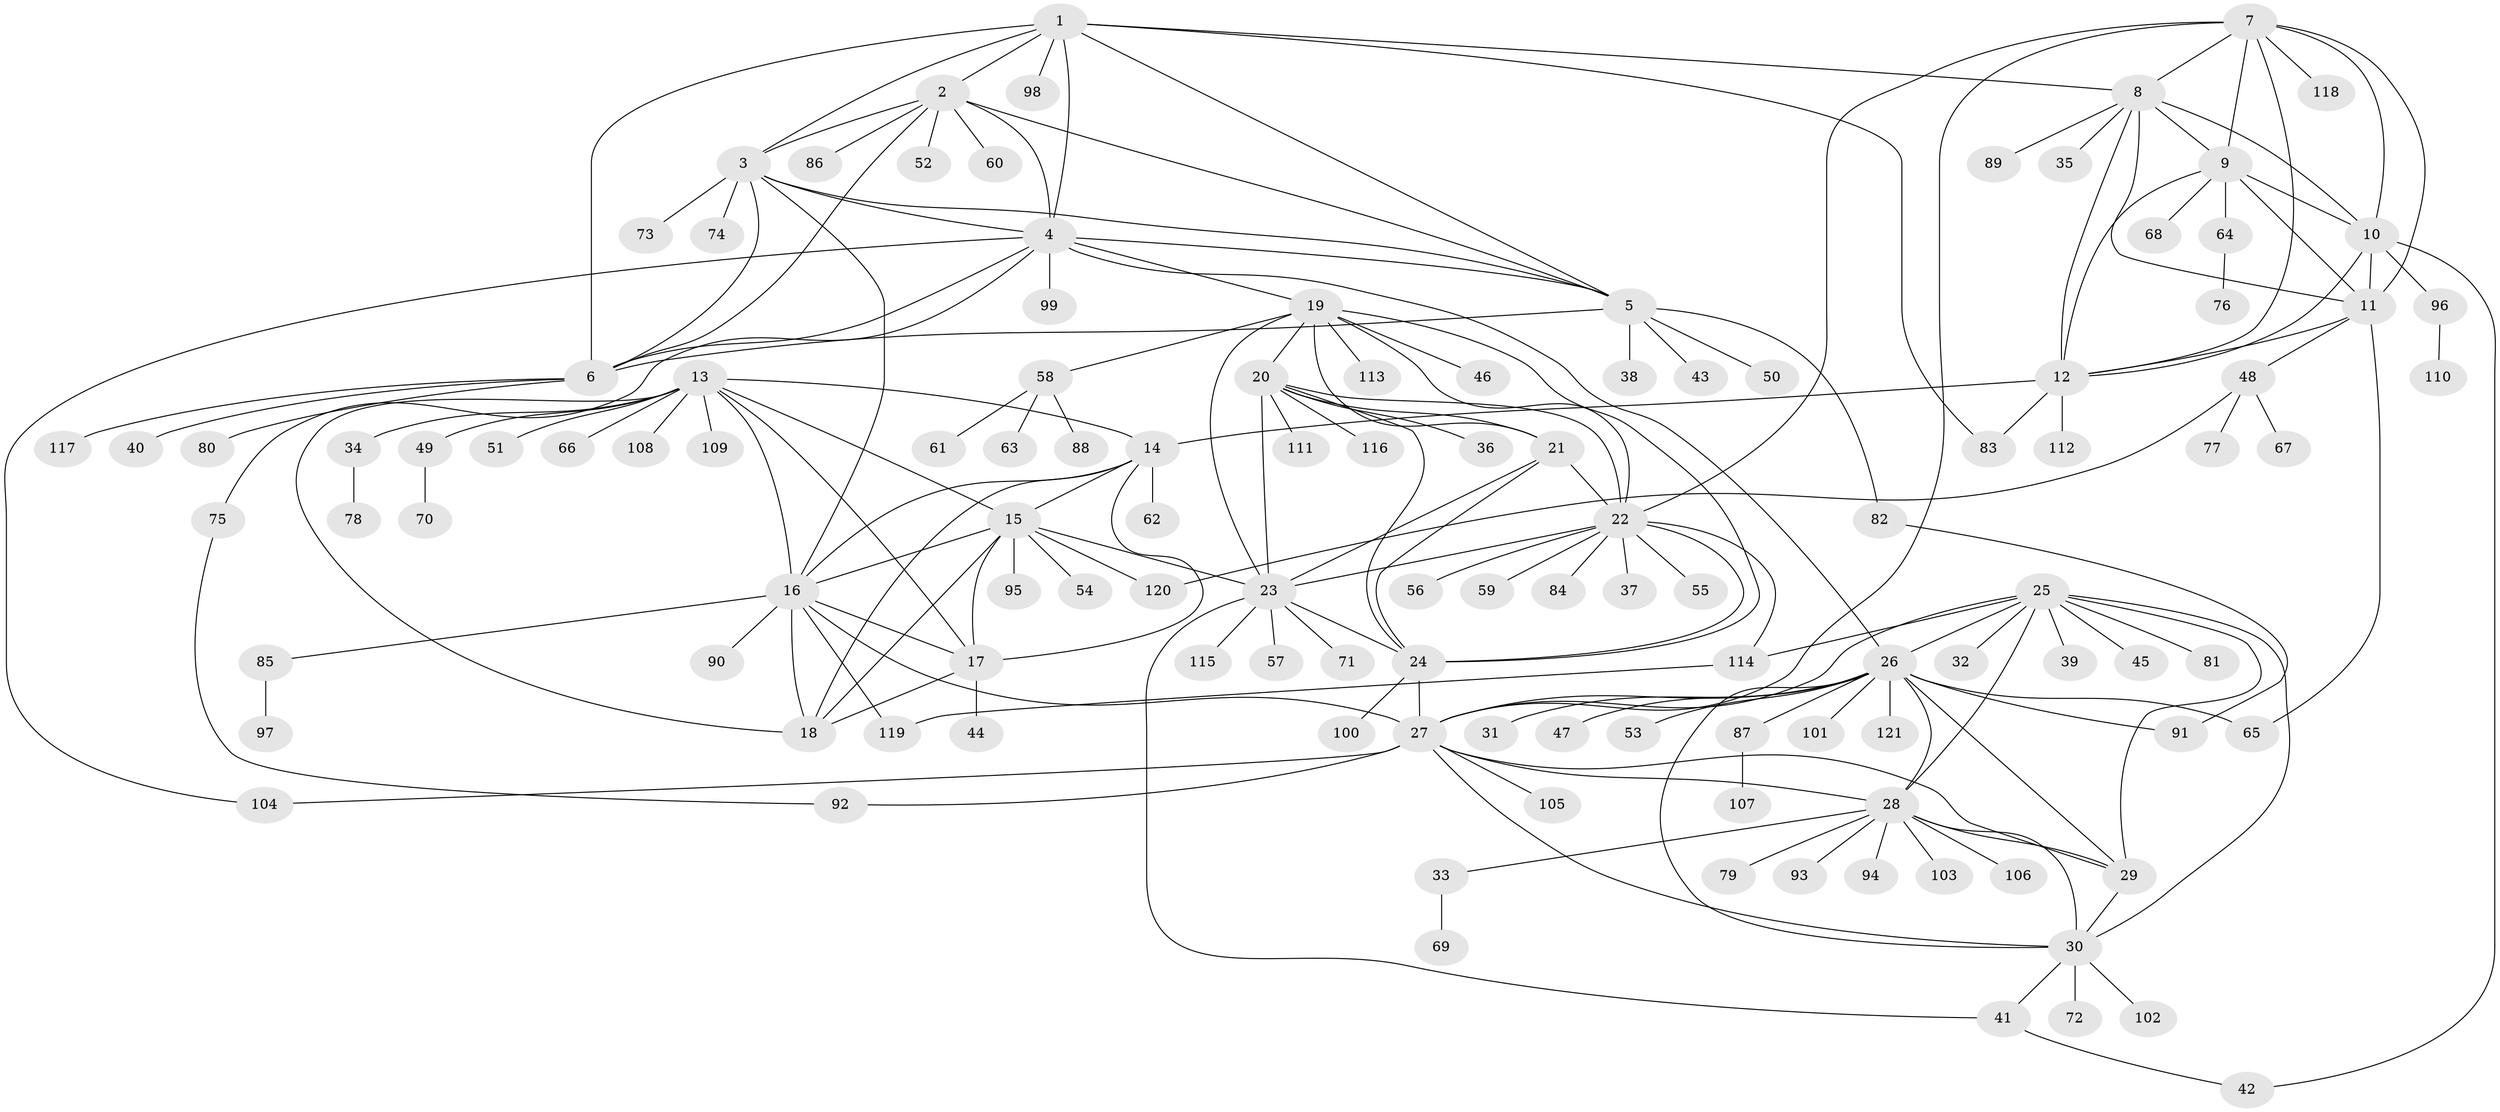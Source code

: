 // Generated by graph-tools (version 1.1) at 2025/26/03/09/25 03:26:38]
// undirected, 121 vertices, 186 edges
graph export_dot {
graph [start="1"]
  node [color=gray90,style=filled];
  1;
  2;
  3;
  4;
  5;
  6;
  7;
  8;
  9;
  10;
  11;
  12;
  13;
  14;
  15;
  16;
  17;
  18;
  19;
  20;
  21;
  22;
  23;
  24;
  25;
  26;
  27;
  28;
  29;
  30;
  31;
  32;
  33;
  34;
  35;
  36;
  37;
  38;
  39;
  40;
  41;
  42;
  43;
  44;
  45;
  46;
  47;
  48;
  49;
  50;
  51;
  52;
  53;
  54;
  55;
  56;
  57;
  58;
  59;
  60;
  61;
  62;
  63;
  64;
  65;
  66;
  67;
  68;
  69;
  70;
  71;
  72;
  73;
  74;
  75;
  76;
  77;
  78;
  79;
  80;
  81;
  82;
  83;
  84;
  85;
  86;
  87;
  88;
  89;
  90;
  91;
  92;
  93;
  94;
  95;
  96;
  97;
  98;
  99;
  100;
  101;
  102;
  103;
  104;
  105;
  106;
  107;
  108;
  109;
  110;
  111;
  112;
  113;
  114;
  115;
  116;
  117;
  118;
  119;
  120;
  121;
  1 -- 2;
  1 -- 3;
  1 -- 4;
  1 -- 5;
  1 -- 6;
  1 -- 8;
  1 -- 83;
  1 -- 98;
  2 -- 3;
  2 -- 4;
  2 -- 5;
  2 -- 6;
  2 -- 52;
  2 -- 60;
  2 -- 86;
  3 -- 4;
  3 -- 5;
  3 -- 6;
  3 -- 16;
  3 -- 73;
  3 -- 74;
  4 -- 5;
  4 -- 6;
  4 -- 19;
  4 -- 26;
  4 -- 75;
  4 -- 99;
  4 -- 104;
  5 -- 6;
  5 -- 38;
  5 -- 43;
  5 -- 50;
  5 -- 82;
  6 -- 40;
  6 -- 80;
  6 -- 117;
  7 -- 8;
  7 -- 9;
  7 -- 10;
  7 -- 11;
  7 -- 12;
  7 -- 22;
  7 -- 27;
  7 -- 118;
  8 -- 9;
  8 -- 10;
  8 -- 11;
  8 -- 12;
  8 -- 35;
  8 -- 89;
  9 -- 10;
  9 -- 11;
  9 -- 12;
  9 -- 64;
  9 -- 68;
  10 -- 11;
  10 -- 12;
  10 -- 42;
  10 -- 96;
  11 -- 12;
  11 -- 48;
  11 -- 65;
  12 -- 14;
  12 -- 83;
  12 -- 112;
  13 -- 14;
  13 -- 15;
  13 -- 16;
  13 -- 17;
  13 -- 18;
  13 -- 34;
  13 -- 49;
  13 -- 51;
  13 -- 66;
  13 -- 108;
  13 -- 109;
  14 -- 15;
  14 -- 16;
  14 -- 17;
  14 -- 18;
  14 -- 62;
  15 -- 16;
  15 -- 17;
  15 -- 18;
  15 -- 23;
  15 -- 54;
  15 -- 95;
  15 -- 120;
  16 -- 17;
  16 -- 18;
  16 -- 27;
  16 -- 85;
  16 -- 90;
  16 -- 119;
  17 -- 18;
  17 -- 44;
  19 -- 20;
  19 -- 21;
  19 -- 22;
  19 -- 23;
  19 -- 24;
  19 -- 46;
  19 -- 58;
  19 -- 113;
  20 -- 21;
  20 -- 22;
  20 -- 23;
  20 -- 24;
  20 -- 36;
  20 -- 111;
  20 -- 116;
  21 -- 22;
  21 -- 23;
  21 -- 24;
  22 -- 23;
  22 -- 24;
  22 -- 37;
  22 -- 55;
  22 -- 56;
  22 -- 59;
  22 -- 84;
  22 -- 114;
  23 -- 24;
  23 -- 41;
  23 -- 57;
  23 -- 71;
  23 -- 115;
  24 -- 27;
  24 -- 100;
  25 -- 26;
  25 -- 27;
  25 -- 28;
  25 -- 29;
  25 -- 30;
  25 -- 32;
  25 -- 39;
  25 -- 45;
  25 -- 81;
  25 -- 114;
  26 -- 27;
  26 -- 28;
  26 -- 29;
  26 -- 30;
  26 -- 31;
  26 -- 47;
  26 -- 53;
  26 -- 65;
  26 -- 87;
  26 -- 91;
  26 -- 101;
  26 -- 121;
  27 -- 28;
  27 -- 29;
  27 -- 30;
  27 -- 92;
  27 -- 104;
  27 -- 105;
  28 -- 29;
  28 -- 30;
  28 -- 33;
  28 -- 79;
  28 -- 93;
  28 -- 94;
  28 -- 103;
  28 -- 106;
  29 -- 30;
  30 -- 41;
  30 -- 72;
  30 -- 102;
  33 -- 69;
  34 -- 78;
  41 -- 42;
  48 -- 67;
  48 -- 77;
  48 -- 120;
  49 -- 70;
  58 -- 61;
  58 -- 63;
  58 -- 88;
  64 -- 76;
  75 -- 92;
  82 -- 91;
  85 -- 97;
  87 -- 107;
  96 -- 110;
  114 -- 119;
}
